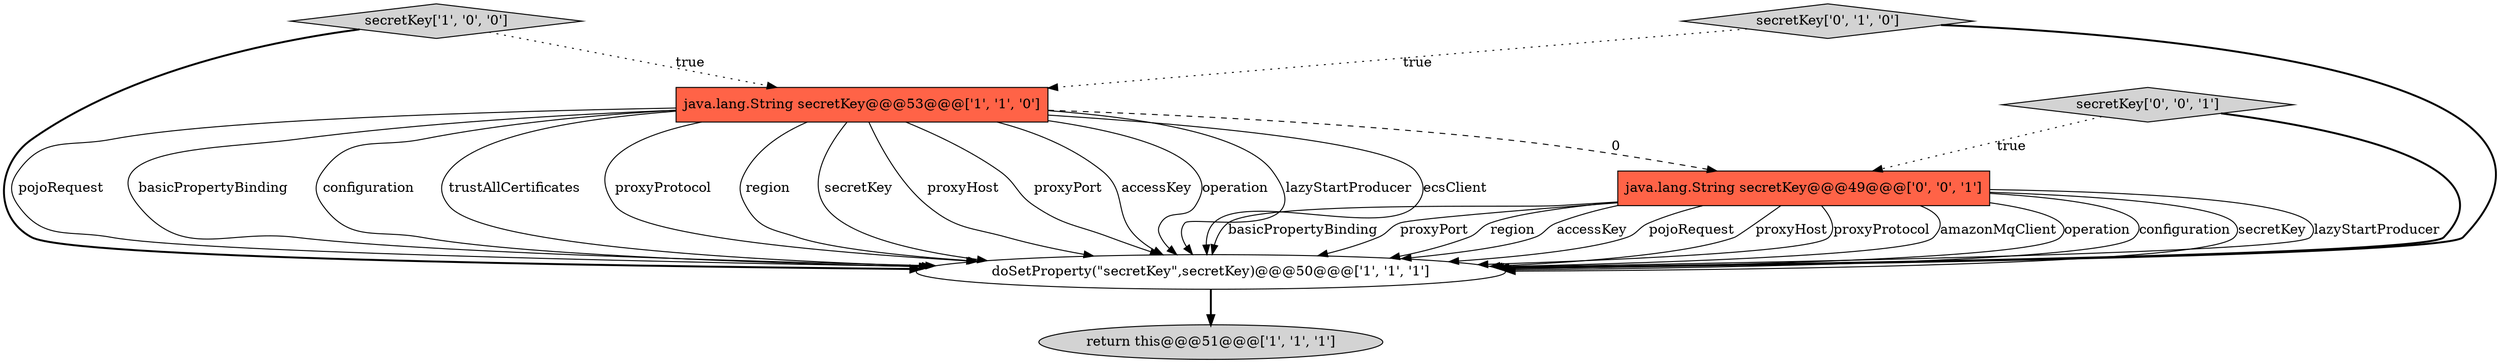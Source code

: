 digraph {
0 [style = filled, label = "doSetProperty(\"secretKey\",secretKey)@@@50@@@['1', '1', '1']", fillcolor = white, shape = ellipse image = "AAA0AAABBB1BBB"];
2 [style = filled, label = "return this@@@51@@@['1', '1', '1']", fillcolor = lightgray, shape = ellipse image = "AAA0AAABBB1BBB"];
1 [style = filled, label = "secretKey['1', '0', '0']", fillcolor = lightgray, shape = diamond image = "AAA0AAABBB1BBB"];
5 [style = filled, label = "java.lang.String secretKey@@@49@@@['0', '0', '1']", fillcolor = tomato, shape = box image = "AAA0AAABBB3BBB"];
6 [style = filled, label = "secretKey['0', '0', '1']", fillcolor = lightgray, shape = diamond image = "AAA0AAABBB3BBB"];
3 [style = filled, label = "java.lang.String secretKey@@@53@@@['1', '1', '0']", fillcolor = tomato, shape = box image = "AAA0AAABBB1BBB"];
4 [style = filled, label = "secretKey['0', '1', '0']", fillcolor = lightgray, shape = diamond image = "AAA0AAABBB2BBB"];
3->5 [style = dashed, label="0"];
5->0 [style = solid, label="basicPropertyBinding"];
3->0 [style = solid, label="pojoRequest"];
3->0 [style = solid, label="basicPropertyBinding"];
5->0 [style = solid, label="proxyPort"];
3->0 [style = solid, label="configuration"];
3->0 [style = solid, label="trustAllCertificates"];
3->0 [style = solid, label="proxyProtocol"];
5->0 [style = solid, label="region"];
3->0 [style = solid, label="region"];
5->0 [style = solid, label="accessKey"];
5->0 [style = solid, label="pojoRequest"];
0->2 [style = bold, label=""];
5->0 [style = solid, label="proxyHost"];
6->0 [style = bold, label=""];
5->0 [style = solid, label="proxyProtocol"];
1->0 [style = bold, label=""];
3->0 [style = solid, label="secretKey"];
3->0 [style = solid, label="proxyHost"];
4->0 [style = bold, label=""];
1->3 [style = dotted, label="true"];
5->0 [style = solid, label="amazonMqClient"];
3->0 [style = solid, label="proxyPort"];
5->0 [style = solid, label="operation"];
4->3 [style = dotted, label="true"];
3->0 [style = solid, label="accessKey"];
5->0 [style = solid, label="configuration"];
5->0 [style = solid, label="secretKey"];
5->0 [style = solid, label="lazyStartProducer"];
3->0 [style = solid, label="operation"];
3->0 [style = solid, label="lazyStartProducer"];
3->0 [style = solid, label="ecsClient"];
6->5 [style = dotted, label="true"];
}
